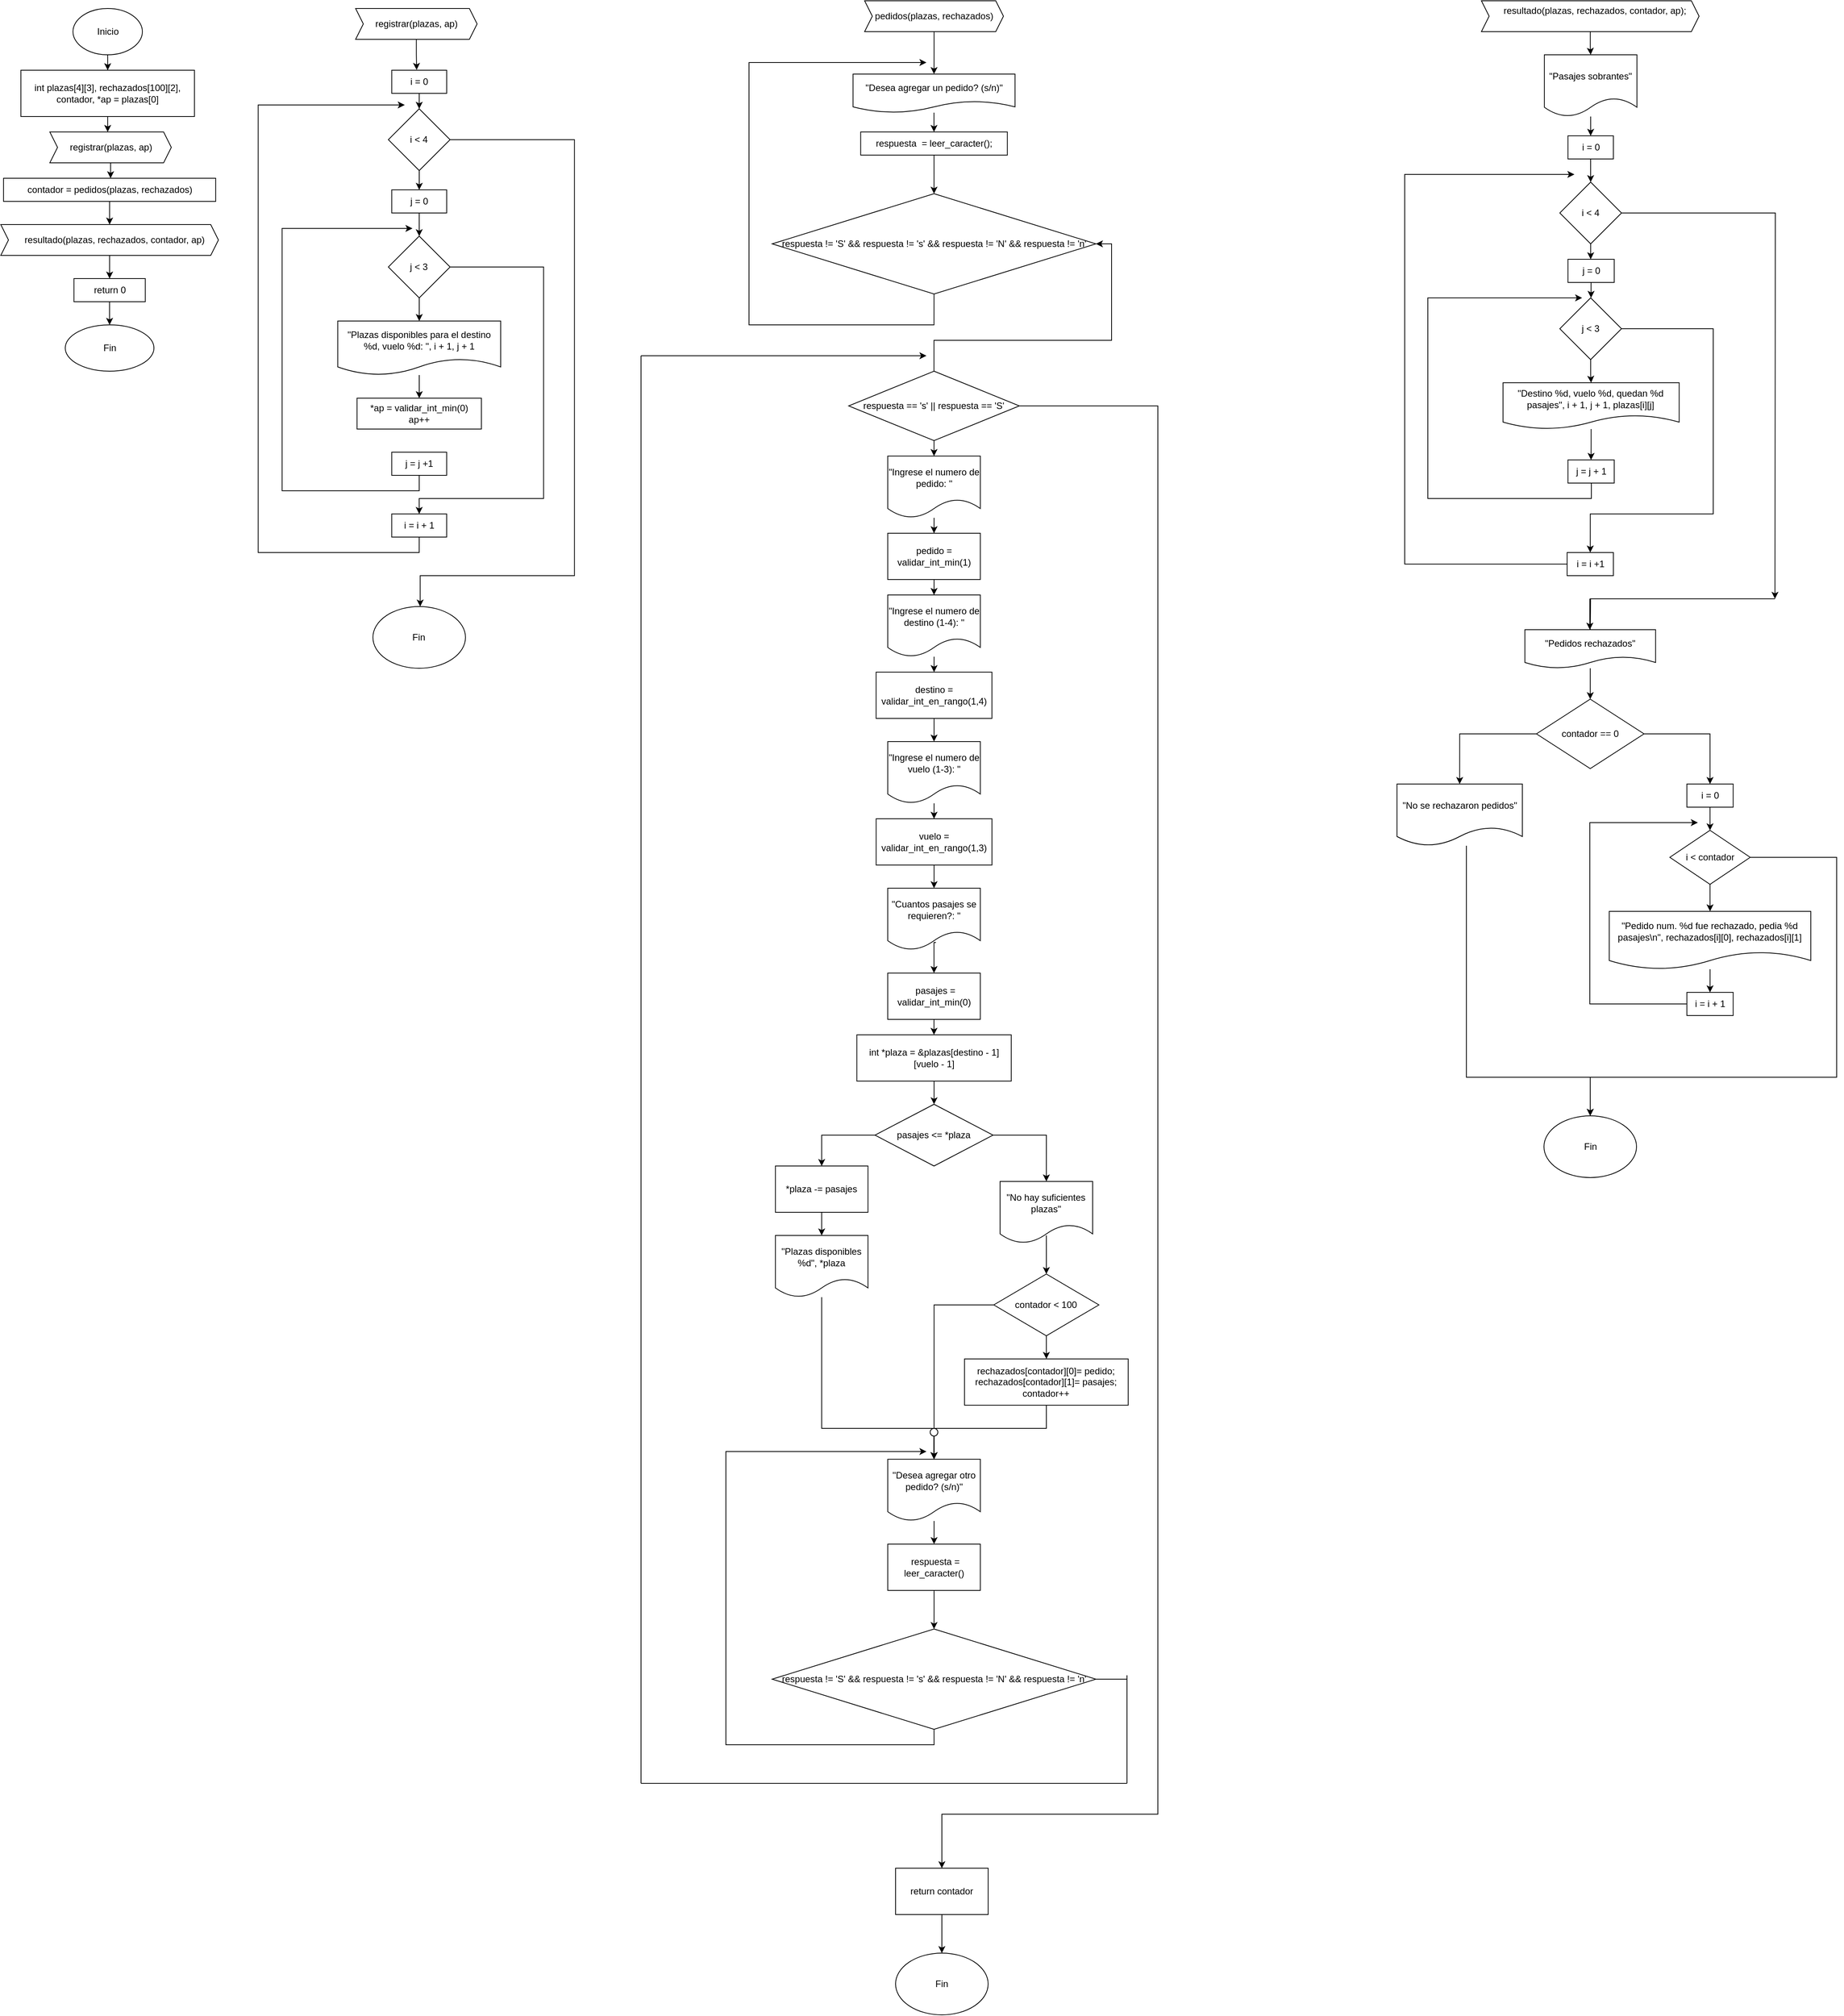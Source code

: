 <mxfile version="26.0.13">
  <diagram name="Page-1" id="MXzUVoiyVlAlxQEYChi9">
    <mxGraphModel dx="961" dy="468" grid="1" gridSize="10" guides="1" tooltips="1" connect="1" arrows="1" fold="1" page="1" pageScale="1" pageWidth="850" pageHeight="1100" math="0" shadow="0">
      <root>
        <mxCell id="0" />
        <mxCell id="1" parent="0" />
        <mxCell id="Y0ORDH24EpjtyIVhWLws-6" value="" style="edgeStyle=orthogonalEdgeStyle;rounded=0;orthogonalLoop=1;jettySize=auto;html=1;" parent="1" source="Y0ORDH24EpjtyIVhWLws-1" target="Y0ORDH24EpjtyIVhWLws-5" edge="1">
          <mxGeometry relative="1" as="geometry" />
        </mxCell>
        <mxCell id="Y0ORDH24EpjtyIVhWLws-1" value="Inicio" style="ellipse;whiteSpace=wrap;html=1;" parent="1" vertex="1">
          <mxGeometry x="113.59" y="20" width="90" height="60" as="geometry" />
        </mxCell>
        <mxCell id="Y0ORDH24EpjtyIVhWLws-8" value="" style="edgeStyle=orthogonalEdgeStyle;rounded=0;orthogonalLoop=1;jettySize=auto;html=1;" parent="1" source="Y0ORDH24EpjtyIVhWLws-5" edge="1">
          <mxGeometry relative="1" as="geometry">
            <mxPoint x="158.659" y="180" as="targetPoint" />
          </mxGeometry>
        </mxCell>
        <mxCell id="Y0ORDH24EpjtyIVhWLws-5" value="int plazas[4][3], rechazados[100][2], contador, *ap = plazas[0]" style="rounded=0;whiteSpace=wrap;html=1;" parent="1" vertex="1">
          <mxGeometry x="46.09" y="100" width="225" height="60" as="geometry" />
        </mxCell>
        <mxCell id="Y0ORDH24EpjtyIVhWLws-17" value="" style="edgeStyle=orthogonalEdgeStyle;rounded=0;orthogonalLoop=1;jettySize=auto;html=1;" parent="1" source="Y0ORDH24EpjtyIVhWLws-14" edge="1">
          <mxGeometry relative="1" as="geometry">
            <mxPoint x="162.383" y="240" as="targetPoint" />
          </mxGeometry>
        </mxCell>
        <mxCell id="Y0ORDH24EpjtyIVhWLws-14" value="registrar(plazas, ap)" style="shape=step;perimeter=stepPerimeter;whiteSpace=wrap;html=1;fixedSize=1;size=10;" parent="1" vertex="1">
          <mxGeometry x="83.59" y="180" width="157.5" height="40" as="geometry" />
        </mxCell>
        <mxCell id="Y0ORDH24EpjtyIVhWLws-20" value="" style="edgeStyle=orthogonalEdgeStyle;rounded=0;orthogonalLoop=1;jettySize=auto;html=1;" parent="1" source="Y0ORDH24EpjtyIVhWLws-18" target="Y0ORDH24EpjtyIVhWLws-19" edge="1">
          <mxGeometry relative="1" as="geometry" />
        </mxCell>
        <mxCell id="Y0ORDH24EpjtyIVhWLws-18" value="contador = pedidos(plazas, rechazados)" style="rounded=0;whiteSpace=wrap;html=1;" parent="1" vertex="1">
          <mxGeometry x="23.59" y="240" width="275.01" height="30" as="geometry" />
        </mxCell>
        <mxCell id="Y0ORDH24EpjtyIVhWLws-22" value="" style="edgeStyle=orthogonalEdgeStyle;rounded=0;orthogonalLoop=1;jettySize=auto;html=1;" parent="1" source="Y0ORDH24EpjtyIVhWLws-19" target="Y0ORDH24EpjtyIVhWLws-21" edge="1">
          <mxGeometry relative="1" as="geometry" />
        </mxCell>
        <mxCell id="Y0ORDH24EpjtyIVhWLws-19" value="&lt;div&gt;&amp;nbsp; &amp;nbsp; resultado(plazas, rechazados, contador, ap)&lt;/div&gt;" style="shape=step;perimeter=stepPerimeter;whiteSpace=wrap;html=1;fixedSize=1;size=10;" parent="1" vertex="1">
          <mxGeometry x="20" y="300" width="282.18" height="40" as="geometry" />
        </mxCell>
        <mxCell id="Y0ORDH24EpjtyIVhWLws-24" value="" style="edgeStyle=orthogonalEdgeStyle;rounded=0;orthogonalLoop=1;jettySize=auto;html=1;" parent="1" source="Y0ORDH24EpjtyIVhWLws-21" target="Y0ORDH24EpjtyIVhWLws-23" edge="1">
          <mxGeometry relative="1" as="geometry" />
        </mxCell>
        <mxCell id="Y0ORDH24EpjtyIVhWLws-21" value="return 0" style="rounded=0;whiteSpace=wrap;html=1;" parent="1" vertex="1">
          <mxGeometry x="114.84" y="370" width="92.5" height="30" as="geometry" />
        </mxCell>
        <mxCell id="Y0ORDH24EpjtyIVhWLws-23" value="Fin" style="ellipse;whiteSpace=wrap;html=1;" parent="1" vertex="1">
          <mxGeometry x="103.59" y="430" width="115" height="60" as="geometry" />
        </mxCell>
        <mxCell id="Y0ORDH24EpjtyIVhWLws-37" style="edgeStyle=orthogonalEdgeStyle;rounded=0;orthogonalLoop=1;jettySize=auto;html=1;exitX=0.5;exitY=1;exitDx=0;exitDy=0;" parent="1" edge="1" source="Y0ORDH24EpjtyIVhWLws-29">
          <mxGeometry relative="1" as="geometry">
            <mxPoint x="1220" y="90" as="targetPoint" />
            <mxPoint x="1228.68" y="459.998" as="sourcePoint" />
            <Array as="points">
              <mxPoint x="1230" y="430" />
              <mxPoint x="990" y="430" />
              <mxPoint x="990" y="90" />
            </Array>
          </mxGeometry>
        </mxCell>
        <mxCell id="Y0ORDH24EpjtyIVhWLws-29" value="respuesta != &#39;S&#39; &amp;amp;&amp;amp; respuesta != &#39;s&#39; &amp;amp;&amp;amp; respuesta != &#39;N&#39; &amp;amp;&amp;amp; respuesta != &#39;n&#39;" style="rhombus;whiteSpace=wrap;html=1;" parent="1" vertex="1">
          <mxGeometry x="1020" y="260" width="419.69" height="130" as="geometry" />
        </mxCell>
        <mxCell id="Y0ORDH24EpjtyIVhWLws-40" value="" style="edgeStyle=orthogonalEdgeStyle;rounded=0;orthogonalLoop=1;jettySize=auto;html=1;" parent="1" source="Y0ORDH24EpjtyIVhWLws-32" edge="1">
          <mxGeometry relative="1" as="geometry">
            <mxPoint x="1229.833" y="180" as="targetPoint" />
          </mxGeometry>
        </mxCell>
        <mxCell id="Y0ORDH24EpjtyIVhWLws-32" value="&quot;Desea agregar un pedido? (s/n)&quot;" style="shape=document;whiteSpace=wrap;html=1;boundedLbl=1;" parent="1" vertex="1">
          <mxGeometry x="1124.84" y="105" width="210" height="50" as="geometry" />
        </mxCell>
        <mxCell id="Y0ORDH24EpjtyIVhWLws-49" style="edgeStyle=orthogonalEdgeStyle;rounded=0;orthogonalLoop=1;jettySize=auto;html=1;entryX=1;entryY=0.5;entryDx=0;entryDy=0;" parent="1" target="Y0ORDH24EpjtyIVhWLws-29" edge="1">
          <mxGeometry relative="1" as="geometry">
            <Array as="points">
              <mxPoint x="1230" y="450" />
              <mxPoint x="1460" y="450" />
              <mxPoint x="1460" y="325" />
            </Array>
            <mxPoint x="1229.778" y="490" as="sourcePoint" />
          </mxGeometry>
        </mxCell>
        <mxCell id="Y0ORDH24EpjtyIVhWLws-79" value="" style="edgeStyle=orthogonalEdgeStyle;rounded=0;orthogonalLoop=1;jettySize=auto;html=1;" parent="1" source="Y0ORDH24EpjtyIVhWLws-50" target="Y0ORDH24EpjtyIVhWLws-51" edge="1">
          <mxGeometry relative="1" as="geometry" />
        </mxCell>
        <mxCell id="oZeyRn-e2W6UVCqxWN6G-30" style="edgeStyle=orthogonalEdgeStyle;rounded=0;orthogonalLoop=1;jettySize=auto;html=1;exitX=1;exitY=0.5;exitDx=0;exitDy=0;entryX=0.5;entryY=0;entryDx=0;entryDy=0;" edge="1" parent="1" source="Y0ORDH24EpjtyIVhWLws-50" target="Y0ORDH24EpjtyIVhWLws-73">
          <mxGeometry relative="1" as="geometry">
            <Array as="points">
              <mxPoint x="1520" y="535" />
              <mxPoint x="1520" y="2360" />
              <mxPoint x="1240" y="2360" />
            </Array>
          </mxGeometry>
        </mxCell>
        <mxCell id="Y0ORDH24EpjtyIVhWLws-50" value="respuesta == &#39;s&#39; || respuesta == &#39;S&#39;" style="rhombus;whiteSpace=wrap;html=1;" parent="1" vertex="1">
          <mxGeometry x="1119.2" y="490" width="221.26" height="90" as="geometry" />
        </mxCell>
        <mxCell id="Y0ORDH24EpjtyIVhWLws-82" style="edgeStyle=orthogonalEdgeStyle;rounded=0;orthogonalLoop=1;jettySize=auto;html=1;entryX=0.5;entryY=0;entryDx=0;entryDy=0;" parent="1" source="Y0ORDH24EpjtyIVhWLws-51" target="Y0ORDH24EpjtyIVhWLws-52" edge="1">
          <mxGeometry relative="1" as="geometry" />
        </mxCell>
        <mxCell id="Y0ORDH24EpjtyIVhWLws-51" value="&quot;Ingrese el numero de pedido: &quot;" style="shape=document;whiteSpace=wrap;html=1;boundedLbl=1;" parent="1" vertex="1">
          <mxGeometry x="1169.85" y="600" width="120" height="80" as="geometry" />
        </mxCell>
        <mxCell id="Y0ORDH24EpjtyIVhWLws-83" style="edgeStyle=orthogonalEdgeStyle;rounded=0;orthogonalLoop=1;jettySize=auto;html=1;entryX=0.5;entryY=0;entryDx=0;entryDy=0;" parent="1" source="Y0ORDH24EpjtyIVhWLws-52" target="Y0ORDH24EpjtyIVhWLws-53" edge="1">
          <mxGeometry relative="1" as="geometry" />
        </mxCell>
        <mxCell id="Y0ORDH24EpjtyIVhWLws-52" value="pedido = validar_int_min(1)" style="rounded=0;whiteSpace=wrap;html=1;" parent="1" vertex="1">
          <mxGeometry x="1169.85" y="700" width="120" height="60" as="geometry" />
        </mxCell>
        <mxCell id="Y0ORDH24EpjtyIVhWLws-84" style="edgeStyle=orthogonalEdgeStyle;rounded=0;orthogonalLoop=1;jettySize=auto;html=1;entryX=0.5;entryY=0;entryDx=0;entryDy=0;" parent="1" source="Y0ORDH24EpjtyIVhWLws-53" target="Y0ORDH24EpjtyIVhWLws-54" edge="1">
          <mxGeometry relative="1" as="geometry" />
        </mxCell>
        <mxCell id="Y0ORDH24EpjtyIVhWLws-53" value="&quot;Ingrese el numero de destino (1-4): &quot;" style="shape=document;whiteSpace=wrap;html=1;boundedLbl=1;" parent="1" vertex="1">
          <mxGeometry x="1169.85" y="780" width="120" height="80" as="geometry" />
        </mxCell>
        <mxCell id="Y0ORDH24EpjtyIVhWLws-86" style="edgeStyle=orthogonalEdgeStyle;rounded=0;orthogonalLoop=1;jettySize=auto;html=1;entryX=0.5;entryY=0;entryDx=0;entryDy=0;" parent="1" source="Y0ORDH24EpjtyIVhWLws-54" target="Y0ORDH24EpjtyIVhWLws-55" edge="1">
          <mxGeometry relative="1" as="geometry" />
        </mxCell>
        <mxCell id="Y0ORDH24EpjtyIVhWLws-54" value="destino = validar_int_en_rango(1,4)" style="rounded=0;whiteSpace=wrap;html=1;" parent="1" vertex="1">
          <mxGeometry x="1154.75" y="880" width="150.15" height="60" as="geometry" />
        </mxCell>
        <mxCell id="Y0ORDH24EpjtyIVhWLws-87" style="edgeStyle=orthogonalEdgeStyle;rounded=0;orthogonalLoop=1;jettySize=auto;html=1;entryX=0.5;entryY=0;entryDx=0;entryDy=0;" parent="1" source="Y0ORDH24EpjtyIVhWLws-55" target="Y0ORDH24EpjtyIVhWLws-56" edge="1">
          <mxGeometry relative="1" as="geometry" />
        </mxCell>
        <mxCell id="Y0ORDH24EpjtyIVhWLws-55" value="&quot;Ingrese el numero de vuelo (1-3): &quot;" style="shape=document;whiteSpace=wrap;html=1;boundedLbl=1;" parent="1" vertex="1">
          <mxGeometry x="1169.85" y="970" width="120" height="80" as="geometry" />
        </mxCell>
        <mxCell id="Y0ORDH24EpjtyIVhWLws-89" style="edgeStyle=orthogonalEdgeStyle;rounded=0;orthogonalLoop=1;jettySize=auto;html=1;entryX=0.5;entryY=0;entryDx=0;entryDy=0;" parent="1" source="Y0ORDH24EpjtyIVhWLws-56" target="Y0ORDH24EpjtyIVhWLws-57" edge="1">
          <mxGeometry relative="1" as="geometry" />
        </mxCell>
        <mxCell id="Y0ORDH24EpjtyIVhWLws-56" value="vuelo = validar_int_en_rango(1,3)" style="rounded=0;whiteSpace=wrap;html=1;" parent="1" vertex="1">
          <mxGeometry x="1154.78" y="1070" width="150.15" height="60" as="geometry" />
        </mxCell>
        <mxCell id="Y0ORDH24EpjtyIVhWLws-91" style="edgeStyle=orthogonalEdgeStyle;rounded=0;orthogonalLoop=1;jettySize=auto;html=1;entryX=0.5;entryY=0;entryDx=0;entryDy=0;exitX=0.521;exitY=0.879;exitDx=0;exitDy=0;exitPerimeter=0;" parent="1" source="Y0ORDH24EpjtyIVhWLws-57" target="Y0ORDH24EpjtyIVhWLws-58" edge="1">
          <mxGeometry relative="1" as="geometry" />
        </mxCell>
        <mxCell id="Y0ORDH24EpjtyIVhWLws-57" value="&quot;Cuantos pasajes se requieren?: &quot;" style="shape=document;whiteSpace=wrap;html=1;boundedLbl=1;" parent="1" vertex="1">
          <mxGeometry x="1169.83" y="1160" width="120" height="80" as="geometry" />
        </mxCell>
        <mxCell id="Y0ORDH24EpjtyIVhWLws-171" value="" style="edgeStyle=orthogonalEdgeStyle;rounded=0;orthogonalLoop=1;jettySize=auto;html=1;" parent="1" source="Y0ORDH24EpjtyIVhWLws-58" target="Y0ORDH24EpjtyIVhWLws-59" edge="1">
          <mxGeometry relative="1" as="geometry" />
        </mxCell>
        <mxCell id="Y0ORDH24EpjtyIVhWLws-58" value="&amp;nbsp;pasajes = validar_int_min(0)" style="rounded=0;whiteSpace=wrap;html=1;" parent="1" vertex="1">
          <mxGeometry x="1169.83" y="1270" width="120" height="60" as="geometry" />
        </mxCell>
        <mxCell id="Y0ORDH24EpjtyIVhWLws-92" value="" style="edgeStyle=orthogonalEdgeStyle;rounded=0;orthogonalLoop=1;jettySize=auto;html=1;" parent="1" source="Y0ORDH24EpjtyIVhWLws-59" target="Y0ORDH24EpjtyIVhWLws-60" edge="1">
          <mxGeometry relative="1" as="geometry" />
        </mxCell>
        <mxCell id="Y0ORDH24EpjtyIVhWLws-59" value="int *plaza = &amp;amp;plazas[destino - 1][vuelo - 1]" style="rounded=0;whiteSpace=wrap;html=1;" parent="1" vertex="1">
          <mxGeometry x="1129.77" y="1350" width="200.17" height="60" as="geometry" />
        </mxCell>
        <mxCell id="Y0ORDH24EpjtyIVhWLws-62" style="edgeStyle=orthogonalEdgeStyle;rounded=0;orthogonalLoop=1;jettySize=auto;html=1;exitX=0;exitY=0.5;exitDx=0;exitDy=0;entryX=0.5;entryY=0;entryDx=0;entryDy=0;" parent="1" source="Y0ORDH24EpjtyIVhWLws-60" target="Y0ORDH24EpjtyIVhWLws-61" edge="1">
          <mxGeometry relative="1" as="geometry" />
        </mxCell>
        <mxCell id="Y0ORDH24EpjtyIVhWLws-66" style="edgeStyle=orthogonalEdgeStyle;rounded=0;orthogonalLoop=1;jettySize=auto;html=1;entryX=0.5;entryY=0;entryDx=0;entryDy=0;" parent="1" source="Y0ORDH24EpjtyIVhWLws-60" target="Y0ORDH24EpjtyIVhWLws-65" edge="1">
          <mxGeometry relative="1" as="geometry" />
        </mxCell>
        <mxCell id="Y0ORDH24EpjtyIVhWLws-60" value="pasajes &amp;lt;= *plaza" style="rhombus;whiteSpace=wrap;html=1;" parent="1" vertex="1">
          <mxGeometry x="1153.27" y="1440" width="153.12" height="80" as="geometry" />
        </mxCell>
        <mxCell id="Y0ORDH24EpjtyIVhWLws-93" value="" style="edgeStyle=orthogonalEdgeStyle;rounded=0;orthogonalLoop=1;jettySize=auto;html=1;" parent="1" source="Y0ORDH24EpjtyIVhWLws-61" target="Y0ORDH24EpjtyIVhWLws-64" edge="1">
          <mxGeometry relative="1" as="geometry" />
        </mxCell>
        <mxCell id="Y0ORDH24EpjtyIVhWLws-61" value="*plaza -= pasajes" style="rounded=0;whiteSpace=wrap;html=1;" parent="1" vertex="1">
          <mxGeometry x="1024.21" y="1520" width="120" height="60" as="geometry" />
        </mxCell>
        <mxCell id="oZeyRn-e2W6UVCqxWN6G-11" style="edgeStyle=orthogonalEdgeStyle;rounded=0;orthogonalLoop=1;jettySize=auto;html=1;entryX=0.5;entryY=0;entryDx=0;entryDy=0;" edge="1" parent="1" source="Y0ORDH24EpjtyIVhWLws-64" target="oZeyRn-e2W6UVCqxWN6G-8">
          <mxGeometry relative="1" as="geometry">
            <Array as="points">
              <mxPoint x="1084" y="1860" />
              <mxPoint x="1230" y="1860" />
            </Array>
          </mxGeometry>
        </mxCell>
        <mxCell id="Y0ORDH24EpjtyIVhWLws-64" value="&quot;Plazas disponibles %d&quot;, *plaza" style="shape=document;whiteSpace=wrap;html=1;boundedLbl=1;" parent="1" vertex="1">
          <mxGeometry x="1024.21" y="1610" width="120" height="80" as="geometry" />
        </mxCell>
        <mxCell id="Y0ORDH24EpjtyIVhWLws-70" value="" style="edgeStyle=orthogonalEdgeStyle;rounded=0;orthogonalLoop=1;jettySize=auto;html=1;exitX=0.5;exitY=0.875;exitDx=0;exitDy=0;exitPerimeter=0;" parent="1" source="Y0ORDH24EpjtyIVhWLws-65" target="Y0ORDH24EpjtyIVhWLws-67" edge="1">
          <mxGeometry relative="1" as="geometry" />
        </mxCell>
        <mxCell id="Y0ORDH24EpjtyIVhWLws-65" value="&quot;No hay suficientes plazas&quot;" style="shape=document;whiteSpace=wrap;html=1;boundedLbl=1;" parent="1" vertex="1">
          <mxGeometry x="1315.46" y="1540" width="120" height="80" as="geometry" />
        </mxCell>
        <mxCell id="Y0ORDH24EpjtyIVhWLws-71" value="" style="edgeStyle=orthogonalEdgeStyle;rounded=0;orthogonalLoop=1;jettySize=auto;html=1;" parent="1" source="Y0ORDH24EpjtyIVhWLws-67" target="Y0ORDH24EpjtyIVhWLws-68" edge="1">
          <mxGeometry relative="1" as="geometry" />
        </mxCell>
        <mxCell id="oZeyRn-e2W6UVCqxWN6G-10" style="edgeStyle=orthogonalEdgeStyle;rounded=0;orthogonalLoop=1;jettySize=auto;html=1;entryX=0.5;entryY=0;entryDx=0;entryDy=0;" edge="1" parent="1" source="oZeyRn-e2W6UVCqxWN6G-12" target="oZeyRn-e2W6UVCqxWN6G-8">
          <mxGeometry relative="1" as="geometry" />
        </mxCell>
        <mxCell id="Y0ORDH24EpjtyIVhWLws-67" value="contador &amp;lt; 100" style="rhombus;whiteSpace=wrap;html=1;" parent="1" vertex="1">
          <mxGeometry x="1307.33" y="1660" width="136.25" height="80" as="geometry" />
        </mxCell>
        <mxCell id="oZeyRn-e2W6UVCqxWN6G-9" style="edgeStyle=orthogonalEdgeStyle;rounded=0;orthogonalLoop=1;jettySize=auto;html=1;exitX=0.5;exitY=1;exitDx=0;exitDy=0;entryX=0.5;entryY=0;entryDx=0;entryDy=0;" edge="1" parent="1" source="Y0ORDH24EpjtyIVhWLws-68" target="oZeyRn-e2W6UVCqxWN6G-8">
          <mxGeometry relative="1" as="geometry">
            <Array as="points">
              <mxPoint x="1376" y="1860" />
              <mxPoint x="1230" y="1860" />
            </Array>
          </mxGeometry>
        </mxCell>
        <mxCell id="Y0ORDH24EpjtyIVhWLws-68" value="&lt;div&gt;rechazados[contador][0]= pedido;&lt;/div&gt;&lt;div&gt;rechazados[contador][1]= pasajes;&lt;/div&gt;&lt;div&gt;&lt;span style=&quot;background-color: transparent; color: light-dark(rgb(0, 0, 0), rgb(255, 255, 255));&quot;&gt;contador++&lt;/span&gt;&lt;/div&gt;" style="rounded=0;whiteSpace=wrap;html=1;" parent="1" vertex="1">
          <mxGeometry x="1269.36" y="1770" width="212.19" height="60" as="geometry" />
        </mxCell>
        <mxCell id="oZeyRn-e2W6UVCqxWN6G-29" value="" style="edgeStyle=orthogonalEdgeStyle;rounded=0;orthogonalLoop=1;jettySize=auto;html=1;" edge="1" parent="1" source="Y0ORDH24EpjtyIVhWLws-73" target="oZeyRn-e2W6UVCqxWN6G-28">
          <mxGeometry relative="1" as="geometry" />
        </mxCell>
        <mxCell id="Y0ORDH24EpjtyIVhWLws-73" value="return contador" style="rounded=0;whiteSpace=wrap;html=1;" parent="1" vertex="1">
          <mxGeometry x="1180" y="2430" width="120" height="60" as="geometry" />
        </mxCell>
        <mxCell id="oZeyRn-e2W6UVCqxWN6G-4" style="edgeStyle=orthogonalEdgeStyle;rounded=0;orthogonalLoop=1;jettySize=auto;html=1;entryX=0.5;entryY=0;entryDx=0;entryDy=0;" edge="1" parent="1" source="Y0ORDH24EpjtyIVhWLws-74" target="Y0ORDH24EpjtyIVhWLws-32">
          <mxGeometry relative="1" as="geometry" />
        </mxCell>
        <mxCell id="Y0ORDH24EpjtyIVhWLws-74" value="pedidos(plazas, rechazados)" style="shape=step;perimeter=stepPerimeter;whiteSpace=wrap;html=1;fixedSize=1;size=10;" parent="1" vertex="1">
          <mxGeometry x="1139.85" y="10" width="180" height="40" as="geometry" />
        </mxCell>
        <mxCell id="Y0ORDH24EpjtyIVhWLws-94" value="registrar(plazas, ap)" style="shape=step;perimeter=stepPerimeter;whiteSpace=wrap;html=1;fixedSize=1;size=10;" parent="1" vertex="1">
          <mxGeometry x="480" y="20" width="157.5" height="40" as="geometry" />
        </mxCell>
        <mxCell id="oZeyRn-e2W6UVCqxWN6G-3" style="edgeStyle=orthogonalEdgeStyle;rounded=0;orthogonalLoop=1;jettySize=auto;html=1;entryX=0.5;entryY=0;entryDx=0;entryDy=0;" edge="1" parent="1" source="Y0ORDH24EpjtyIVhWLws-96" target="Y0ORDH24EpjtyIVhWLws-97">
          <mxGeometry relative="1" as="geometry" />
        </mxCell>
        <mxCell id="Y0ORDH24EpjtyIVhWLws-96" value="i = 0" style="rounded=0;whiteSpace=wrap;html=1;" parent="1" vertex="1">
          <mxGeometry x="526.84" y="100" width="71.25" height="30" as="geometry" />
        </mxCell>
        <mxCell id="Y0ORDH24EpjtyIVhWLws-103" value="" style="edgeStyle=orthogonalEdgeStyle;rounded=0;orthogonalLoop=1;jettySize=auto;html=1;" parent="1" source="Y0ORDH24EpjtyIVhWLws-97" target="Y0ORDH24EpjtyIVhWLws-102" edge="1">
          <mxGeometry relative="1" as="geometry" />
        </mxCell>
        <mxCell id="Y0ORDH24EpjtyIVhWLws-119" style="edgeStyle=orthogonalEdgeStyle;rounded=0;orthogonalLoop=1;jettySize=auto;html=1;exitX=1;exitY=0.5;exitDx=0;exitDy=0;" parent="1" source="Y0ORDH24EpjtyIVhWLws-97" target="Y0ORDH24EpjtyIVhWLws-118" edge="1">
          <mxGeometry relative="1" as="geometry">
            <Array as="points">
              <mxPoint x="763.7" y="190" />
              <mxPoint x="763.7" y="755" />
              <mxPoint x="563.7" y="755" />
            </Array>
          </mxGeometry>
        </mxCell>
        <mxCell id="Y0ORDH24EpjtyIVhWLws-97" value="i &amp;lt; 4" style="rhombus;whiteSpace=wrap;html=1;" parent="1" vertex="1">
          <mxGeometry x="522.45" y="150" width="80" height="80" as="geometry" />
        </mxCell>
        <mxCell id="Y0ORDH24EpjtyIVhWLws-105" value="" style="edgeStyle=orthogonalEdgeStyle;rounded=0;orthogonalLoop=1;jettySize=auto;html=1;" parent="1" source="Y0ORDH24EpjtyIVhWLws-102" target="Y0ORDH24EpjtyIVhWLws-104" edge="1">
          <mxGeometry relative="1" as="geometry" />
        </mxCell>
        <mxCell id="Y0ORDH24EpjtyIVhWLws-102" value="j = 0" style="rounded=0;whiteSpace=wrap;html=1;" parent="1" vertex="1">
          <mxGeometry x="526.84" y="255" width="71.25" height="30" as="geometry" />
        </mxCell>
        <mxCell id="Y0ORDH24EpjtyIVhWLws-107" value="" style="edgeStyle=orthogonalEdgeStyle;rounded=0;orthogonalLoop=1;jettySize=auto;html=1;" parent="1" source="Y0ORDH24EpjtyIVhWLws-104" target="Y0ORDH24EpjtyIVhWLws-106" edge="1">
          <mxGeometry relative="1" as="geometry" />
        </mxCell>
        <mxCell id="Y0ORDH24EpjtyIVhWLws-115" style="edgeStyle=orthogonalEdgeStyle;rounded=0;orthogonalLoop=1;jettySize=auto;html=1;exitX=1;exitY=0.5;exitDx=0;exitDy=0;entryX=0.5;entryY=0;entryDx=0;entryDy=0;" parent="1" source="Y0ORDH24EpjtyIVhWLws-104" target="Y0ORDH24EpjtyIVhWLws-114" edge="1">
          <mxGeometry relative="1" as="geometry">
            <Array as="points">
              <mxPoint x="723.7" y="355" />
              <mxPoint x="723.7" y="655" />
              <mxPoint x="562.7" y="655" />
            </Array>
          </mxGeometry>
        </mxCell>
        <mxCell id="Y0ORDH24EpjtyIVhWLws-104" value="j &amp;lt; 3" style="rhombus;whiteSpace=wrap;html=1;" parent="1" vertex="1">
          <mxGeometry x="522.47" y="315" width="80" height="80" as="geometry" />
        </mxCell>
        <mxCell id="Y0ORDH24EpjtyIVhWLws-111" value="" style="edgeStyle=orthogonalEdgeStyle;rounded=0;orthogonalLoop=1;jettySize=auto;html=1;" parent="1" source="Y0ORDH24EpjtyIVhWLws-106" target="Y0ORDH24EpjtyIVhWLws-108" edge="1">
          <mxGeometry relative="1" as="geometry" />
        </mxCell>
        <mxCell id="Y0ORDH24EpjtyIVhWLws-106" value="&quot;Plazas disponibles para el destino %d, vuelo %d: &quot;, i + 1, j + 1" style="shape=document;whiteSpace=wrap;html=1;boundedLbl=1;" parent="1" vertex="1">
          <mxGeometry x="456.85" y="425" width="211.23" height="70" as="geometry" />
        </mxCell>
        <mxCell id="Y0ORDH24EpjtyIVhWLws-108" value="*ap = validar_int_min(0)&lt;div&gt;ap++&lt;/div&gt;" style="rounded=0;whiteSpace=wrap;html=1;" parent="1" vertex="1">
          <mxGeometry x="481.83" y="525" width="161.25" height="40" as="geometry" />
        </mxCell>
        <mxCell id="Y0ORDH24EpjtyIVhWLws-113" style="edgeStyle=orthogonalEdgeStyle;rounded=0;orthogonalLoop=1;jettySize=auto;html=1;" parent="1" source="Y0ORDH24EpjtyIVhWLws-112" edge="1">
          <mxGeometry relative="1" as="geometry">
            <mxPoint x="553.7" y="305" as="targetPoint" />
            <Array as="points">
              <mxPoint x="562.7" y="645" />
              <mxPoint x="384.7" y="645" />
              <mxPoint x="384.7" y="305" />
            </Array>
          </mxGeometry>
        </mxCell>
        <mxCell id="Y0ORDH24EpjtyIVhWLws-112" value="j = j +1" style="rounded=0;whiteSpace=wrap;html=1;" parent="1" vertex="1">
          <mxGeometry x="526.83" y="595" width="71.25" height="30" as="geometry" />
        </mxCell>
        <mxCell id="Y0ORDH24EpjtyIVhWLws-116" style="edgeStyle=orthogonalEdgeStyle;rounded=0;orthogonalLoop=1;jettySize=auto;html=1;exitX=0.5;exitY=1;exitDx=0;exitDy=0;" parent="1" source="Y0ORDH24EpjtyIVhWLws-114" edge="1">
          <mxGeometry relative="1" as="geometry">
            <mxPoint x="543.7" y="145" as="targetPoint" />
            <mxPoint x="436.82" y="690.034" as="sourcePoint" />
            <Array as="points">
              <mxPoint x="562.7" y="725" />
              <mxPoint x="353.7" y="725" />
              <mxPoint x="353.7" y="145" />
            </Array>
          </mxGeometry>
        </mxCell>
        <mxCell id="Y0ORDH24EpjtyIVhWLws-114" value="i = i + 1" style="rounded=0;whiteSpace=wrap;html=1;" parent="1" vertex="1">
          <mxGeometry x="526.82" y="675" width="71.25" height="30" as="geometry" />
        </mxCell>
        <mxCell id="Y0ORDH24EpjtyIVhWLws-118" value="Fin" style="ellipse;whiteSpace=wrap;html=1;" parent="1" vertex="1">
          <mxGeometry x="502.44" y="795" width="120" height="80" as="geometry" />
        </mxCell>
        <mxCell id="oZeyRn-e2W6UVCqxWN6G-31" value="" style="edgeStyle=orthogonalEdgeStyle;rounded=0;orthogonalLoop=1;jettySize=auto;html=1;" edge="1" parent="1" source="Y0ORDH24EpjtyIVhWLws-120" target="Y0ORDH24EpjtyIVhWLws-123">
          <mxGeometry relative="1" as="geometry" />
        </mxCell>
        <mxCell id="Y0ORDH24EpjtyIVhWLws-120" value="&lt;div&gt;&amp;nbsp; &amp;nbsp; resultado(plazas, rechazados, contador, ap);&lt;/div&gt;&lt;div&gt;&lt;br&gt;&lt;/div&gt;" style="shape=step;perimeter=stepPerimeter;whiteSpace=wrap;html=1;fixedSize=1;size=10;" parent="1" vertex="1">
          <mxGeometry x="1939.45" y="10" width="282.18" height="40" as="geometry" />
        </mxCell>
        <mxCell id="Y0ORDH24EpjtyIVhWLws-127" value="" style="edgeStyle=orthogonalEdgeStyle;rounded=0;orthogonalLoop=1;jettySize=auto;html=1;" parent="1" source="Y0ORDH24EpjtyIVhWLws-123" target="Y0ORDH24EpjtyIVhWLws-126" edge="1">
          <mxGeometry relative="1" as="geometry" />
        </mxCell>
        <mxCell id="Y0ORDH24EpjtyIVhWLws-123" value="&quot;Pasajes sobrantes&quot;" style="shape=document;whiteSpace=wrap;html=1;boundedLbl=1;" parent="1" vertex="1">
          <mxGeometry x="2021.09" y="80" width="120" height="80" as="geometry" />
        </mxCell>
        <mxCell id="Y0ORDH24EpjtyIVhWLws-130" value="" style="edgeStyle=orthogonalEdgeStyle;rounded=0;orthogonalLoop=1;jettySize=auto;html=1;" parent="1" source="Y0ORDH24EpjtyIVhWLws-125" target="Y0ORDH24EpjtyIVhWLws-129" edge="1">
          <mxGeometry relative="1" as="geometry" />
        </mxCell>
        <mxCell id="Y0ORDH24EpjtyIVhWLws-148" style="edgeStyle=orthogonalEdgeStyle;rounded=0;orthogonalLoop=1;jettySize=auto;html=1;exitX=1;exitY=0.5;exitDx=0;exitDy=0;" parent="1" source="Y0ORDH24EpjtyIVhWLws-125" edge="1">
          <mxGeometry relative="1" as="geometry">
            <mxPoint x="2320" y="785.0" as="targetPoint" />
          </mxGeometry>
        </mxCell>
        <mxCell id="Y0ORDH24EpjtyIVhWLws-125" value="i &amp;lt; 4" style="rhombus;whiteSpace=wrap;html=1;" parent="1" vertex="1">
          <mxGeometry x="2041.09" y="245" width="80" height="80" as="geometry" />
        </mxCell>
        <mxCell id="Y0ORDH24EpjtyIVhWLws-128" value="" style="edgeStyle=orthogonalEdgeStyle;rounded=0;orthogonalLoop=1;jettySize=auto;html=1;" parent="1" source="Y0ORDH24EpjtyIVhWLws-126" target="Y0ORDH24EpjtyIVhWLws-125" edge="1">
          <mxGeometry relative="1" as="geometry" />
        </mxCell>
        <mxCell id="Y0ORDH24EpjtyIVhWLws-126" value="i = 0" style="rounded=0;whiteSpace=wrap;html=1;" parent="1" vertex="1">
          <mxGeometry x="2051.64" y="185" width="58.91" height="30" as="geometry" />
        </mxCell>
        <mxCell id="Y0ORDH24EpjtyIVhWLws-132" value="" style="edgeStyle=orthogonalEdgeStyle;rounded=0;orthogonalLoop=1;jettySize=auto;html=1;" parent="1" source="Y0ORDH24EpjtyIVhWLws-129" target="Y0ORDH24EpjtyIVhWLws-131" edge="1">
          <mxGeometry relative="1" as="geometry" />
        </mxCell>
        <mxCell id="Y0ORDH24EpjtyIVhWLws-129" value="j = 0" style="rounded=0;whiteSpace=wrap;html=1;" parent="1" vertex="1">
          <mxGeometry x="2051.64" y="345" width="60" height="30" as="geometry" />
        </mxCell>
        <mxCell id="Y0ORDH24EpjtyIVhWLws-134" value="" style="edgeStyle=orthogonalEdgeStyle;rounded=0;orthogonalLoop=1;jettySize=auto;html=1;" parent="1" source="Y0ORDH24EpjtyIVhWLws-131" target="Y0ORDH24EpjtyIVhWLws-133" edge="1">
          <mxGeometry relative="1" as="geometry" />
        </mxCell>
        <mxCell id="Y0ORDH24EpjtyIVhWLws-140" style="edgeStyle=orthogonalEdgeStyle;rounded=0;orthogonalLoop=1;jettySize=auto;html=1;exitX=1;exitY=0.5;exitDx=0;exitDy=0;entryX=0.5;entryY=0;entryDx=0;entryDy=0;" parent="1" source="Y0ORDH24EpjtyIVhWLws-131" target="Y0ORDH24EpjtyIVhWLws-139" edge="1">
          <mxGeometry relative="1" as="geometry">
            <Array as="points">
              <mxPoint x="2240" y="435" />
              <mxPoint x="2240" y="675" />
              <mxPoint x="2081" y="675" />
            </Array>
          </mxGeometry>
        </mxCell>
        <mxCell id="Y0ORDH24EpjtyIVhWLws-131" value="j &amp;lt; 3" style="rhombus;whiteSpace=wrap;html=1;" parent="1" vertex="1">
          <mxGeometry x="2041.09" y="395" width="80" height="80" as="geometry" />
        </mxCell>
        <mxCell id="Y0ORDH24EpjtyIVhWLws-136" value="" style="edgeStyle=orthogonalEdgeStyle;rounded=0;orthogonalLoop=1;jettySize=auto;html=1;" parent="1" source="Y0ORDH24EpjtyIVhWLws-133" target="Y0ORDH24EpjtyIVhWLws-135" edge="1">
          <mxGeometry relative="1" as="geometry" />
        </mxCell>
        <mxCell id="Y0ORDH24EpjtyIVhWLws-133" value="&quot;Destino %d, vuelo %d, quedan %d pasajes&quot;, i + 1, j + 1, plazas[i][j]" style="shape=document;whiteSpace=wrap;html=1;boundedLbl=1;" parent="1" vertex="1">
          <mxGeometry x="1967.46" y="505" width="228.36" height="60" as="geometry" />
        </mxCell>
        <mxCell id="Y0ORDH24EpjtyIVhWLws-137" style="edgeStyle=orthogonalEdgeStyle;rounded=0;orthogonalLoop=1;jettySize=auto;html=1;exitX=0.5;exitY=1;exitDx=0;exitDy=0;" parent="1" edge="1">
          <mxGeometry relative="1" as="geometry">
            <mxPoint x="2070" y="395" as="targetPoint" />
            <mxPoint x="2071.6" y="634.96" as="sourcePoint" />
            <Array as="points">
              <mxPoint x="2082" y="635" />
              <mxPoint x="2082" y="655" />
              <mxPoint x="1870" y="655" />
              <mxPoint x="1870" y="395" />
              <mxPoint x="2070" y="395" />
            </Array>
          </mxGeometry>
        </mxCell>
        <mxCell id="Y0ORDH24EpjtyIVhWLws-135" value="j = j + 1" style="rounded=0;whiteSpace=wrap;html=1;" parent="1" vertex="1">
          <mxGeometry x="2051.64" y="605" width="60" height="30" as="geometry" />
        </mxCell>
        <mxCell id="Y0ORDH24EpjtyIVhWLws-141" style="edgeStyle=orthogonalEdgeStyle;rounded=0;orthogonalLoop=1;jettySize=auto;html=1;" parent="1" source="Y0ORDH24EpjtyIVhWLws-139" edge="1">
          <mxGeometry relative="1" as="geometry">
            <mxPoint x="2060" y="235" as="targetPoint" />
            <Array as="points">
              <mxPoint x="1840" y="740" />
              <mxPoint x="1840" y="235" />
              <mxPoint x="2041" y="235" />
            </Array>
          </mxGeometry>
        </mxCell>
        <mxCell id="Y0ORDH24EpjtyIVhWLws-139" value="i = i +1" style="rounded=0;whiteSpace=wrap;html=1;" parent="1" vertex="1">
          <mxGeometry x="2050.55" y="725" width="60" height="30" as="geometry" />
        </mxCell>
        <mxCell id="Y0ORDH24EpjtyIVhWLws-154" value="" style="edgeStyle=orthogonalEdgeStyle;rounded=0;orthogonalLoop=1;jettySize=auto;html=1;" parent="1" source="Y0ORDH24EpjtyIVhWLws-142" target="Y0ORDH24EpjtyIVhWLws-153" edge="1">
          <mxGeometry relative="1" as="geometry" />
        </mxCell>
        <mxCell id="Y0ORDH24EpjtyIVhWLws-142" value="&quot;Pedidos rechazados&quot;" style="shape=document;whiteSpace=wrap;html=1;boundedLbl=1;" parent="1" vertex="1">
          <mxGeometry x="1995.82" y="825" width="169.45" height="50" as="geometry" />
        </mxCell>
        <mxCell id="Y0ORDH24EpjtyIVhWLws-150" value="" style="endArrow=none;html=1;rounded=0;" parent="1" edge="1">
          <mxGeometry width="50" height="50" relative="1" as="geometry">
            <mxPoint x="2080" y="785" as="sourcePoint" />
            <mxPoint x="2320" y="785" as="targetPoint" />
          </mxGeometry>
        </mxCell>
        <mxCell id="Y0ORDH24EpjtyIVhWLws-151" value="" style="endArrow=none;html=1;rounded=0;exitX=0.5;exitY=0;exitDx=0;exitDy=0;" parent="1" source="Y0ORDH24EpjtyIVhWLws-142" edge="1">
          <mxGeometry width="50" height="50" relative="1" as="geometry">
            <mxPoint x="1950" y="625" as="sourcePoint" />
            <mxPoint x="2081" y="785" as="targetPoint" />
          </mxGeometry>
        </mxCell>
        <mxCell id="Y0ORDH24EpjtyIVhWLws-152" value="" style="endArrow=classic;html=1;rounded=0;" parent="1" edge="1">
          <mxGeometry width="50" height="50" relative="1" as="geometry">
            <mxPoint x="2080" y="785" as="sourcePoint" />
            <mxPoint x="2080" y="825" as="targetPoint" />
          </mxGeometry>
        </mxCell>
        <mxCell id="Y0ORDH24EpjtyIVhWLws-156" style="edgeStyle=orthogonalEdgeStyle;rounded=0;orthogonalLoop=1;jettySize=auto;html=1;entryX=0.5;entryY=0;entryDx=0;entryDy=0;" parent="1" source="Y0ORDH24EpjtyIVhWLws-153" target="Y0ORDH24EpjtyIVhWLws-155" edge="1">
          <mxGeometry relative="1" as="geometry" />
        </mxCell>
        <mxCell id="Y0ORDH24EpjtyIVhWLws-160" style="edgeStyle=orthogonalEdgeStyle;rounded=0;orthogonalLoop=1;jettySize=auto;html=1;entryX=0.5;entryY=0;entryDx=0;entryDy=0;" parent="1" source="Y0ORDH24EpjtyIVhWLws-153" target="Y0ORDH24EpjtyIVhWLws-159" edge="1">
          <mxGeometry relative="1" as="geometry" />
        </mxCell>
        <mxCell id="Y0ORDH24EpjtyIVhWLws-153" value="contador == 0" style="rhombus;whiteSpace=wrap;html=1;" parent="1" vertex="1">
          <mxGeometry x="2010.81" y="915" width="139.46" height="90" as="geometry" />
        </mxCell>
        <mxCell id="Y0ORDH24EpjtyIVhWLws-169" style="edgeStyle=orthogonalEdgeStyle;rounded=0;orthogonalLoop=1;jettySize=auto;html=1;entryX=0.5;entryY=0;entryDx=0;entryDy=0;" parent="1" source="Y0ORDH24EpjtyIVhWLws-155" target="Y0ORDH24EpjtyIVhWLws-167" edge="1">
          <mxGeometry relative="1" as="geometry">
            <mxPoint x="2080" y="1415" as="targetPoint" />
            <Array as="points">
              <mxPoint x="1920" y="1405" />
              <mxPoint x="2080" y="1405" />
            </Array>
          </mxGeometry>
        </mxCell>
        <mxCell id="Y0ORDH24EpjtyIVhWLws-155" value="&quot;No se rechazaron pedidos&quot;" style="shape=document;whiteSpace=wrap;html=1;boundedLbl=1;" parent="1" vertex="1">
          <mxGeometry x="1830" y="1025" width="162.54" height="80" as="geometry" />
        </mxCell>
        <mxCell id="Y0ORDH24EpjtyIVhWLws-163" value="" style="edgeStyle=orthogonalEdgeStyle;rounded=0;orthogonalLoop=1;jettySize=auto;html=1;" parent="1" source="Y0ORDH24EpjtyIVhWLws-157" target="Y0ORDH24EpjtyIVhWLws-162" edge="1">
          <mxGeometry relative="1" as="geometry" />
        </mxCell>
        <mxCell id="Y0ORDH24EpjtyIVhWLws-168" style="edgeStyle=orthogonalEdgeStyle;rounded=0;orthogonalLoop=1;jettySize=auto;html=1;exitX=1;exitY=0.5;exitDx=0;exitDy=0;entryX=0.5;entryY=0;entryDx=0;entryDy=0;" parent="1" source="Y0ORDH24EpjtyIVhWLws-157" target="Y0ORDH24EpjtyIVhWLws-167" edge="1">
          <mxGeometry relative="1" as="geometry">
            <Array as="points">
              <mxPoint x="2400" y="1120" />
              <mxPoint x="2400" y="1405" />
            </Array>
          </mxGeometry>
        </mxCell>
        <mxCell id="Y0ORDH24EpjtyIVhWLws-157" value="i &amp;lt; contador" style="rhombus;whiteSpace=wrap;html=1;" parent="1" vertex="1">
          <mxGeometry x="2183.73" y="1085" width="104.18" height="70" as="geometry" />
        </mxCell>
        <mxCell id="Y0ORDH24EpjtyIVhWLws-161" value="" style="edgeStyle=orthogonalEdgeStyle;rounded=0;orthogonalLoop=1;jettySize=auto;html=1;" parent="1" source="Y0ORDH24EpjtyIVhWLws-159" target="Y0ORDH24EpjtyIVhWLws-157" edge="1">
          <mxGeometry relative="1" as="geometry" />
        </mxCell>
        <mxCell id="Y0ORDH24EpjtyIVhWLws-159" value="i = 0" style="rounded=0;whiteSpace=wrap;html=1;" parent="1" vertex="1">
          <mxGeometry x="2205.82" y="1025" width="60" height="30" as="geometry" />
        </mxCell>
        <mxCell id="Y0ORDH24EpjtyIVhWLws-165" value="" style="edgeStyle=orthogonalEdgeStyle;rounded=0;orthogonalLoop=1;jettySize=auto;html=1;" parent="1" source="Y0ORDH24EpjtyIVhWLws-162" target="Y0ORDH24EpjtyIVhWLws-164" edge="1">
          <mxGeometry relative="1" as="geometry" />
        </mxCell>
        <mxCell id="Y0ORDH24EpjtyIVhWLws-162" value="&quot;Pedido num. %d fue rechazado, pedia %d pasajes\n&quot;, rechazados[i][0], rechazados[i][1]" style="shape=document;whiteSpace=wrap;html=1;boundedLbl=1;" parent="1" vertex="1">
          <mxGeometry x="2105.18" y="1190" width="261.27" height="75" as="geometry" />
        </mxCell>
        <mxCell id="Y0ORDH24EpjtyIVhWLws-166" style="edgeStyle=orthogonalEdgeStyle;rounded=0;orthogonalLoop=1;jettySize=auto;html=1;" parent="1" source="Y0ORDH24EpjtyIVhWLws-164" edge="1">
          <mxGeometry relative="1" as="geometry">
            <mxPoint x="2220" y="1075" as="targetPoint" />
            <Array as="points">
              <mxPoint x="2080" y="1310" />
              <mxPoint x="2080" y="1075" />
            </Array>
          </mxGeometry>
        </mxCell>
        <mxCell id="Y0ORDH24EpjtyIVhWLws-164" value="i = i + 1" style="rounded=0;whiteSpace=wrap;html=1;" parent="1" vertex="1">
          <mxGeometry x="2205.82" y="1295" width="60" height="30" as="geometry" />
        </mxCell>
        <mxCell id="Y0ORDH24EpjtyIVhWLws-167" value="Fin" style="ellipse;whiteSpace=wrap;html=1;" parent="1" vertex="1">
          <mxGeometry x="2020.54" y="1455" width="120" height="80" as="geometry" />
        </mxCell>
        <mxCell id="oZeyRn-e2W6UVCqxWN6G-2" style="edgeStyle=orthogonalEdgeStyle;rounded=0;orthogonalLoop=1;jettySize=auto;html=1;entryX=0.453;entryY=-0.014;entryDx=0;entryDy=0;entryPerimeter=0;" edge="1" parent="1" source="Y0ORDH24EpjtyIVhWLws-94" target="Y0ORDH24EpjtyIVhWLws-96">
          <mxGeometry relative="1" as="geometry" />
        </mxCell>
        <mxCell id="oZeyRn-e2W6UVCqxWN6G-7" style="edgeStyle=orthogonalEdgeStyle;rounded=0;orthogonalLoop=1;jettySize=auto;html=1;entryX=0.5;entryY=0;entryDx=0;entryDy=0;" edge="1" parent="1" source="oZeyRn-e2W6UVCqxWN6G-5" target="Y0ORDH24EpjtyIVhWLws-29">
          <mxGeometry relative="1" as="geometry" />
        </mxCell>
        <mxCell id="oZeyRn-e2W6UVCqxWN6G-5" value="respuesta&amp;nbsp; =&amp;nbsp;leer_caracter();" style="rounded=0;whiteSpace=wrap;html=1;" vertex="1" parent="1">
          <mxGeometry x="1134.75" y="180" width="190.14" height="30" as="geometry" />
        </mxCell>
        <mxCell id="oZeyRn-e2W6UVCqxWN6G-16" value="" style="edgeStyle=orthogonalEdgeStyle;rounded=0;orthogonalLoop=1;jettySize=auto;html=1;" edge="1" parent="1" source="oZeyRn-e2W6UVCqxWN6G-8" target="oZeyRn-e2W6UVCqxWN6G-15">
          <mxGeometry relative="1" as="geometry" />
        </mxCell>
        <mxCell id="oZeyRn-e2W6UVCqxWN6G-8" value="&quot;Desea agregar otro pedido? (s/n)&quot;" style="shape=document;whiteSpace=wrap;html=1;boundedLbl=1;" vertex="1" parent="1">
          <mxGeometry x="1169.86" y="1900" width="120" height="80" as="geometry" />
        </mxCell>
        <mxCell id="oZeyRn-e2W6UVCqxWN6G-14" value="" style="edgeStyle=orthogonalEdgeStyle;rounded=0;orthogonalLoop=1;jettySize=auto;html=1;entryX=0.5;entryY=0;entryDx=0;entryDy=0;" edge="1" parent="1" source="Y0ORDH24EpjtyIVhWLws-67" target="oZeyRn-e2W6UVCqxWN6G-8">
          <mxGeometry relative="1" as="geometry">
            <mxPoint x="1307" y="1700" as="sourcePoint" />
            <mxPoint x="1230" y="1900" as="targetPoint" />
          </mxGeometry>
        </mxCell>
        <mxCell id="oZeyRn-e2W6UVCqxWN6G-12" value="" style="ellipse;whiteSpace=wrap;html=1;aspect=fixed;" vertex="1" parent="1">
          <mxGeometry x="1224.82" y="1860" width="10" height="10" as="geometry" />
        </mxCell>
        <mxCell id="oZeyRn-e2W6UVCqxWN6G-18" value="" style="edgeStyle=orthogonalEdgeStyle;rounded=0;orthogonalLoop=1;jettySize=auto;html=1;" edge="1" parent="1" source="oZeyRn-e2W6UVCqxWN6G-15" target="oZeyRn-e2W6UVCqxWN6G-17">
          <mxGeometry relative="1" as="geometry" />
        </mxCell>
        <mxCell id="oZeyRn-e2W6UVCqxWN6G-15" value="&amp;nbsp;respuesta = leer_caracter()" style="rounded=0;whiteSpace=wrap;html=1;" vertex="1" parent="1">
          <mxGeometry x="1169.86" y="2010" width="120" height="60" as="geometry" />
        </mxCell>
        <mxCell id="oZeyRn-e2W6UVCqxWN6G-19" style="edgeStyle=orthogonalEdgeStyle;rounded=0;orthogonalLoop=1;jettySize=auto;html=1;exitX=0.5;exitY=1;exitDx=0;exitDy=0;" edge="1" parent="1" source="oZeyRn-e2W6UVCqxWN6G-17">
          <mxGeometry relative="1" as="geometry">
            <mxPoint x="1220" y="1890" as="targetPoint" />
            <Array as="points">
              <mxPoint x="1230" y="2270" />
              <mxPoint x="960" y="2270" />
              <mxPoint x="960" y="1890" />
              <mxPoint x="1220" y="1890" />
            </Array>
          </mxGeometry>
        </mxCell>
        <mxCell id="oZeyRn-e2W6UVCqxWN6G-17" value="respuesta != &#39;S&#39; &amp;amp;&amp;amp; respuesta != &#39;s&#39; &amp;amp;&amp;amp; respuesta != &#39;N&#39; &amp;amp;&amp;amp; respuesta != &#39;n&#39;" style="rhombus;whiteSpace=wrap;html=1;" vertex="1" parent="1">
          <mxGeometry x="1020.01" y="2120" width="419.69" height="130" as="geometry" />
        </mxCell>
        <mxCell id="oZeyRn-e2W6UVCqxWN6G-21" value="" style="endArrow=none;html=1;rounded=0;exitX=1;exitY=0.5;exitDx=0;exitDy=0;" edge="1" parent="1" source="oZeyRn-e2W6UVCqxWN6G-17">
          <mxGeometry width="50" height="50" relative="1" as="geometry">
            <mxPoint x="1240" y="2070" as="sourcePoint" />
            <mxPoint x="1480" y="2185" as="targetPoint" />
          </mxGeometry>
        </mxCell>
        <mxCell id="oZeyRn-e2W6UVCqxWN6G-23" value="" style="endArrow=none;html=1;rounded=0;" edge="1" parent="1">
          <mxGeometry width="50" height="50" relative="1" as="geometry">
            <mxPoint x="1480" y="2320" as="sourcePoint" />
            <mxPoint x="1480" y="2180" as="targetPoint" />
          </mxGeometry>
        </mxCell>
        <mxCell id="oZeyRn-e2W6UVCqxWN6G-25" value="" style="endArrow=none;html=1;rounded=0;" edge="1" parent="1">
          <mxGeometry width="50" height="50" relative="1" as="geometry">
            <mxPoint x="850" y="2320" as="sourcePoint" />
            <mxPoint x="1480" y="2320" as="targetPoint" />
          </mxGeometry>
        </mxCell>
        <mxCell id="oZeyRn-e2W6UVCqxWN6G-26" value="" style="endArrow=none;html=1;rounded=0;" edge="1" parent="1">
          <mxGeometry width="50" height="50" relative="1" as="geometry">
            <mxPoint x="850" y="2320" as="sourcePoint" />
            <mxPoint x="850" y="470" as="targetPoint" />
          </mxGeometry>
        </mxCell>
        <mxCell id="oZeyRn-e2W6UVCqxWN6G-27" value="" style="endArrow=classic;html=1;rounded=0;" edge="1" parent="1">
          <mxGeometry width="50" height="50" relative="1" as="geometry">
            <mxPoint x="850" y="470" as="sourcePoint" />
            <mxPoint x="1220" y="470" as="targetPoint" />
          </mxGeometry>
        </mxCell>
        <mxCell id="oZeyRn-e2W6UVCqxWN6G-28" value="Fin" style="ellipse;whiteSpace=wrap;html=1;" vertex="1" parent="1">
          <mxGeometry x="1180" y="2540" width="120" height="80" as="geometry" />
        </mxCell>
      </root>
    </mxGraphModel>
  </diagram>
</mxfile>
